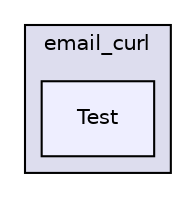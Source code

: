 digraph "E:/Glasgow Course Works/Realtime Embeded Programming/Project files/CourseProject/Attendance-recording-system/src/email_curl/Test" {
  compound=true
  node [ fontsize="10", fontname="Helvetica"];
  edge [ labelfontsize="10", labelfontname="Helvetica"];
  subgraph clusterdir_180249faa8f80232629226df367626a4 {
    graph [ bgcolor="#ddddee", pencolor="black", label="email_curl" fontname="Helvetica", fontsize="10", URL="dir_180249faa8f80232629226df367626a4.html"]
  dir_15f45f8083270cf07964f682ee37a50b [shape=box, label="Test", style="filled", fillcolor="#eeeeff", pencolor="black", URL="dir_15f45f8083270cf07964f682ee37a50b.html"];
  }
}
